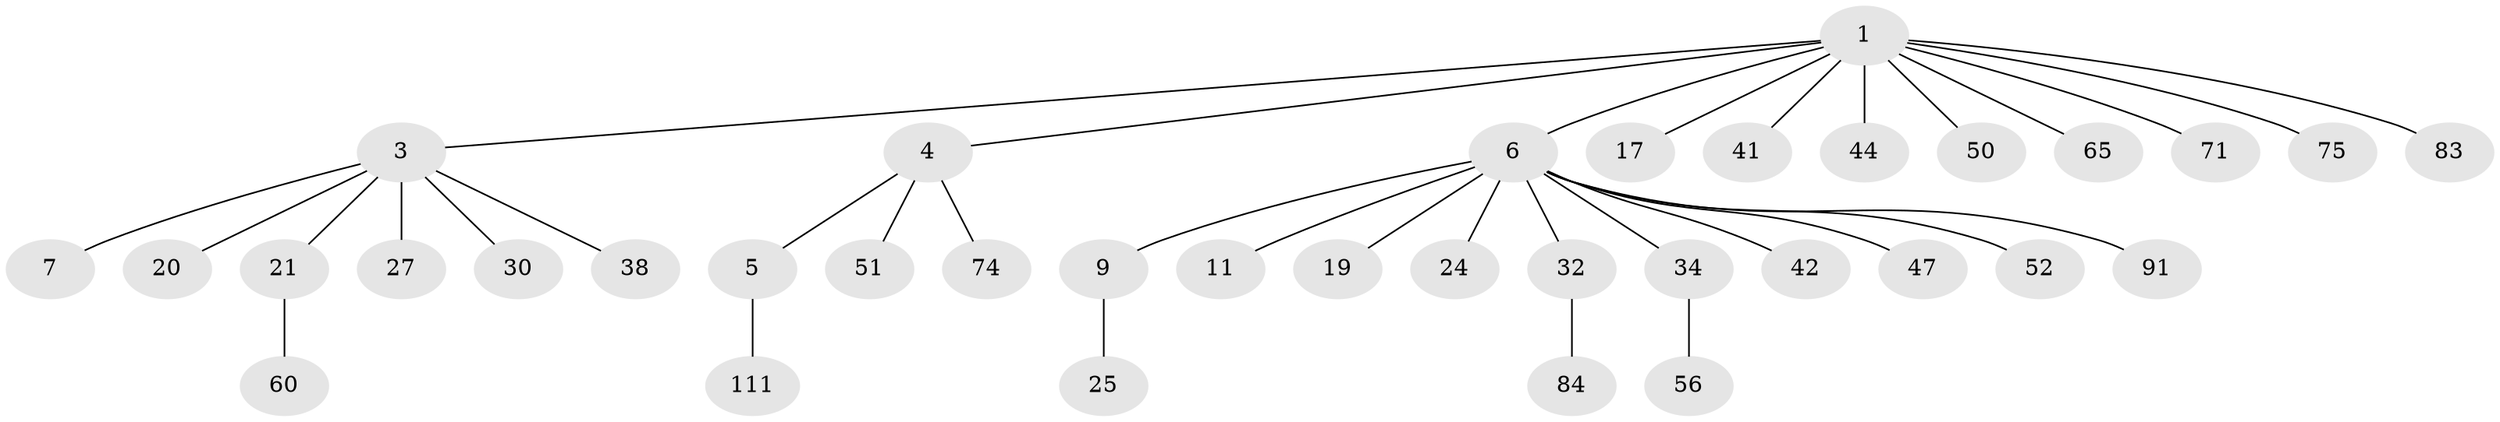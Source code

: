 // original degree distribution, {7: 0.016260162601626018, 4: 0.08130081300813008, 2: 0.2926829268292683, 12: 0.008130081300813009, 6: 0.016260162601626018, 3: 0.07317073170731707, 1: 0.5040650406504065, 5: 0.008130081300813009}
// Generated by graph-tools (version 1.1) at 2025/19/03/04/25 18:19:10]
// undirected, 36 vertices, 35 edges
graph export_dot {
graph [start="1"]
  node [color=gray90,style=filled];
  1 [super="+2+22+61+18+15+10"];
  3 [super="+12"];
  4;
  5;
  6 [super="+26+8+73+70"];
  7 [super="+53"];
  9 [super="+63+101+62+45"];
  11 [super="+68+33+69"];
  17;
  19 [super="+107"];
  20 [super="+59+92+116+40+58"];
  21 [super="+97+54"];
  24 [super="+46+48+88+72"];
  25 [super="+117"];
  27;
  30 [super="+76"];
  32 [super="+98+93"];
  34 [super="+37"];
  38 [super="+122+67"];
  41;
  42;
  44 [super="+95"];
  47;
  50 [super="+109"];
  51 [super="+106"];
  52 [super="+64"];
  56 [super="+103"];
  60 [super="+78"];
  65 [super="+66"];
  71;
  74;
  75 [super="+80+79+105"];
  83;
  84;
  91;
  111 [super="+112"];
  1 -- 3;
  1 -- 4;
  1 -- 17;
  1 -- 6;
  1 -- 65;
  1 -- 83;
  1 -- 50;
  1 -- 71;
  1 -- 41;
  1 -- 75;
  1 -- 44;
  3 -- 7;
  3 -- 20;
  3 -- 21;
  3 -- 27;
  3 -- 38;
  3 -- 30;
  4 -- 5;
  4 -- 51;
  4 -- 74;
  5 -- 111;
  6 -- 9;
  6 -- 11;
  6 -- 19;
  6 -- 32;
  6 -- 34;
  6 -- 52;
  6 -- 91;
  6 -- 24;
  6 -- 42;
  6 -- 47;
  9 -- 25;
  21 -- 60;
  32 -- 84;
  34 -- 56;
}
